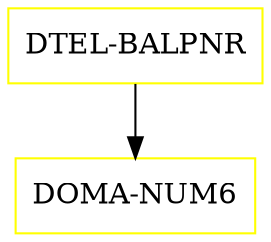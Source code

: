 digraph G {
  "DTEL-BALPNR" [shape=box,color=yellow];
  "DOMA-NUM6" [shape=box,color=yellow,URL="./DOMA_NUM6.html"];
  "DTEL-BALPNR" -> "DOMA-NUM6";
}
